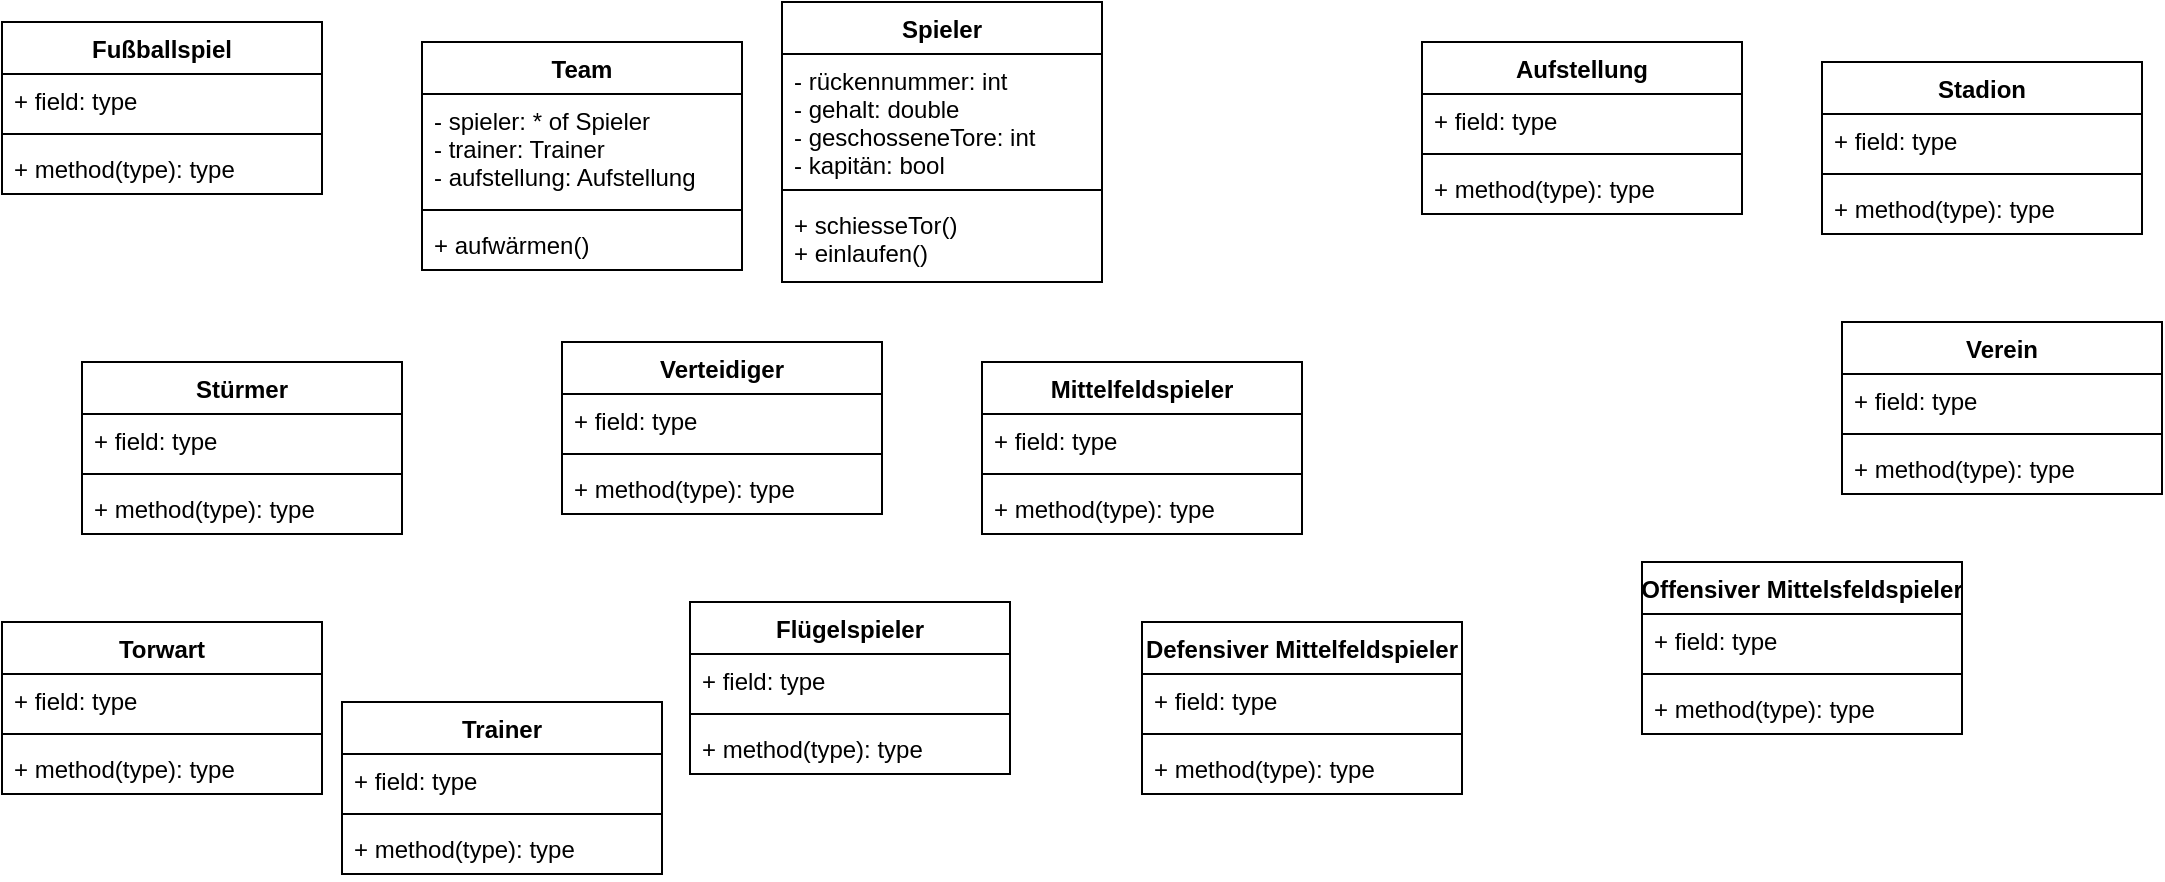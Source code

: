 <mxfile version="16.5.3" type="device"><diagram id="SllFJuaNO8rL53ltn8jn" name="Page-1"><mxGraphModel dx="537" dy="288" grid="1" gridSize="10" guides="1" tooltips="1" connect="1" arrows="1" fold="1" page="1" pageScale="1" pageWidth="827" pageHeight="1169" math="0" shadow="0"><root><mxCell id="0"/><mxCell id="1" parent="0"/><mxCell id="fjeNBkCyyizvxlwyZuzv-1" value="Team" style="swimlane;fontStyle=1;align=center;verticalAlign=top;childLayout=stackLayout;horizontal=1;startSize=26;horizontalStack=0;resizeParent=1;resizeParentMax=0;resizeLast=0;collapsible=1;marginBottom=0;" vertex="1" parent="1"><mxGeometry x="280" y="90" width="160" height="114" as="geometry"/></mxCell><mxCell id="fjeNBkCyyizvxlwyZuzv-2" value="- spieler: * of Spieler&#10;- trainer: Trainer&#10;- aufstellung: Aufstellung" style="text;strokeColor=none;fillColor=none;align=left;verticalAlign=top;spacingLeft=4;spacingRight=4;overflow=hidden;rotatable=0;points=[[0,0.5],[1,0.5]];portConstraint=eastwest;" vertex="1" parent="fjeNBkCyyizvxlwyZuzv-1"><mxGeometry y="26" width="160" height="54" as="geometry"/></mxCell><mxCell id="fjeNBkCyyizvxlwyZuzv-3" value="" style="line;strokeWidth=1;fillColor=none;align=left;verticalAlign=middle;spacingTop=-1;spacingLeft=3;spacingRight=3;rotatable=0;labelPosition=right;points=[];portConstraint=eastwest;" vertex="1" parent="fjeNBkCyyizvxlwyZuzv-1"><mxGeometry y="80" width="160" height="8" as="geometry"/></mxCell><mxCell id="fjeNBkCyyizvxlwyZuzv-4" value="+ aufwärmen()" style="text;strokeColor=none;fillColor=none;align=left;verticalAlign=top;spacingLeft=4;spacingRight=4;overflow=hidden;rotatable=0;points=[[0,0.5],[1,0.5]];portConstraint=eastwest;" vertex="1" parent="fjeNBkCyyizvxlwyZuzv-1"><mxGeometry y="88" width="160" height="26" as="geometry"/></mxCell><mxCell id="fjeNBkCyyizvxlwyZuzv-5" value="Fußballspiel" style="swimlane;fontStyle=1;align=center;verticalAlign=top;childLayout=stackLayout;horizontal=1;startSize=26;horizontalStack=0;resizeParent=1;resizeParentMax=0;resizeLast=0;collapsible=1;marginBottom=0;" vertex="1" parent="1"><mxGeometry x="70" y="80" width="160" height="86" as="geometry"/></mxCell><mxCell id="fjeNBkCyyizvxlwyZuzv-6" value="+ field: type" style="text;strokeColor=none;fillColor=none;align=left;verticalAlign=top;spacingLeft=4;spacingRight=4;overflow=hidden;rotatable=0;points=[[0,0.5],[1,0.5]];portConstraint=eastwest;" vertex="1" parent="fjeNBkCyyizvxlwyZuzv-5"><mxGeometry y="26" width="160" height="26" as="geometry"/></mxCell><mxCell id="fjeNBkCyyizvxlwyZuzv-7" value="" style="line;strokeWidth=1;fillColor=none;align=left;verticalAlign=middle;spacingTop=-1;spacingLeft=3;spacingRight=3;rotatable=0;labelPosition=right;points=[];portConstraint=eastwest;" vertex="1" parent="fjeNBkCyyizvxlwyZuzv-5"><mxGeometry y="52" width="160" height="8" as="geometry"/></mxCell><mxCell id="fjeNBkCyyizvxlwyZuzv-8" value="+ method(type): type" style="text;strokeColor=none;fillColor=none;align=left;verticalAlign=top;spacingLeft=4;spacingRight=4;overflow=hidden;rotatable=0;points=[[0,0.5],[1,0.5]];portConstraint=eastwest;" vertex="1" parent="fjeNBkCyyizvxlwyZuzv-5"><mxGeometry y="60" width="160" height="26" as="geometry"/></mxCell><mxCell id="fjeNBkCyyizvxlwyZuzv-13" value="Verteidiger" style="swimlane;fontStyle=1;align=center;verticalAlign=top;childLayout=stackLayout;horizontal=1;startSize=26;horizontalStack=0;resizeParent=1;resizeParentMax=0;resizeLast=0;collapsible=1;marginBottom=0;" vertex="1" parent="1"><mxGeometry x="350" y="240" width="160" height="86" as="geometry"/></mxCell><mxCell id="fjeNBkCyyizvxlwyZuzv-14" value="+ field: type" style="text;strokeColor=none;fillColor=none;align=left;verticalAlign=top;spacingLeft=4;spacingRight=4;overflow=hidden;rotatable=0;points=[[0,0.5],[1,0.5]];portConstraint=eastwest;" vertex="1" parent="fjeNBkCyyizvxlwyZuzv-13"><mxGeometry y="26" width="160" height="26" as="geometry"/></mxCell><mxCell id="fjeNBkCyyizvxlwyZuzv-15" value="" style="line;strokeWidth=1;fillColor=none;align=left;verticalAlign=middle;spacingTop=-1;spacingLeft=3;spacingRight=3;rotatable=0;labelPosition=right;points=[];portConstraint=eastwest;" vertex="1" parent="fjeNBkCyyizvxlwyZuzv-13"><mxGeometry y="52" width="160" height="8" as="geometry"/></mxCell><mxCell id="fjeNBkCyyizvxlwyZuzv-16" value="+ method(type): type" style="text;strokeColor=none;fillColor=none;align=left;verticalAlign=top;spacingLeft=4;spacingRight=4;overflow=hidden;rotatable=0;points=[[0,0.5],[1,0.5]];portConstraint=eastwest;" vertex="1" parent="fjeNBkCyyizvxlwyZuzv-13"><mxGeometry y="60" width="160" height="26" as="geometry"/></mxCell><mxCell id="fjeNBkCyyizvxlwyZuzv-17" value="Stürmer" style="swimlane;fontStyle=1;align=center;verticalAlign=top;childLayout=stackLayout;horizontal=1;startSize=26;horizontalStack=0;resizeParent=1;resizeParentMax=0;resizeLast=0;collapsible=1;marginBottom=0;" vertex="1" parent="1"><mxGeometry x="110" y="250" width="160" height="86" as="geometry"/></mxCell><mxCell id="fjeNBkCyyizvxlwyZuzv-18" value="+ field: type" style="text;strokeColor=none;fillColor=none;align=left;verticalAlign=top;spacingLeft=4;spacingRight=4;overflow=hidden;rotatable=0;points=[[0,0.5],[1,0.5]];portConstraint=eastwest;" vertex="1" parent="fjeNBkCyyizvxlwyZuzv-17"><mxGeometry y="26" width="160" height="26" as="geometry"/></mxCell><mxCell id="fjeNBkCyyizvxlwyZuzv-19" value="" style="line;strokeWidth=1;fillColor=none;align=left;verticalAlign=middle;spacingTop=-1;spacingLeft=3;spacingRight=3;rotatable=0;labelPosition=right;points=[];portConstraint=eastwest;" vertex="1" parent="fjeNBkCyyizvxlwyZuzv-17"><mxGeometry y="52" width="160" height="8" as="geometry"/></mxCell><mxCell id="fjeNBkCyyizvxlwyZuzv-20" value="+ method(type): type" style="text;strokeColor=none;fillColor=none;align=left;verticalAlign=top;spacingLeft=4;spacingRight=4;overflow=hidden;rotatable=0;points=[[0,0.5],[1,0.5]];portConstraint=eastwest;" vertex="1" parent="fjeNBkCyyizvxlwyZuzv-17"><mxGeometry y="60" width="160" height="26" as="geometry"/></mxCell><mxCell id="fjeNBkCyyizvxlwyZuzv-21" value="Mittelfeldspieler" style="swimlane;fontStyle=1;align=center;verticalAlign=top;childLayout=stackLayout;horizontal=1;startSize=26;horizontalStack=0;resizeParent=1;resizeParentMax=0;resizeLast=0;collapsible=1;marginBottom=0;" vertex="1" parent="1"><mxGeometry x="560" y="250" width="160" height="86" as="geometry"/></mxCell><mxCell id="fjeNBkCyyizvxlwyZuzv-22" value="+ field: type" style="text;strokeColor=none;fillColor=none;align=left;verticalAlign=top;spacingLeft=4;spacingRight=4;overflow=hidden;rotatable=0;points=[[0,0.5],[1,0.5]];portConstraint=eastwest;" vertex="1" parent="fjeNBkCyyizvxlwyZuzv-21"><mxGeometry y="26" width="160" height="26" as="geometry"/></mxCell><mxCell id="fjeNBkCyyizvxlwyZuzv-23" value="" style="line;strokeWidth=1;fillColor=none;align=left;verticalAlign=middle;spacingTop=-1;spacingLeft=3;spacingRight=3;rotatable=0;labelPosition=right;points=[];portConstraint=eastwest;" vertex="1" parent="fjeNBkCyyizvxlwyZuzv-21"><mxGeometry y="52" width="160" height="8" as="geometry"/></mxCell><mxCell id="fjeNBkCyyizvxlwyZuzv-24" value="+ method(type): type" style="text;strokeColor=none;fillColor=none;align=left;verticalAlign=top;spacingLeft=4;spacingRight=4;overflow=hidden;rotatable=0;points=[[0,0.5],[1,0.5]];portConstraint=eastwest;" vertex="1" parent="fjeNBkCyyizvxlwyZuzv-21"><mxGeometry y="60" width="160" height="26" as="geometry"/></mxCell><mxCell id="fjeNBkCyyizvxlwyZuzv-25" value="Torwart" style="swimlane;fontStyle=1;align=center;verticalAlign=top;childLayout=stackLayout;horizontal=1;startSize=26;horizontalStack=0;resizeParent=1;resizeParentMax=0;resizeLast=0;collapsible=1;marginBottom=0;" vertex="1" parent="1"><mxGeometry x="70" y="380" width="160" height="86" as="geometry"/></mxCell><mxCell id="fjeNBkCyyizvxlwyZuzv-26" value="+ field: type" style="text;strokeColor=none;fillColor=none;align=left;verticalAlign=top;spacingLeft=4;spacingRight=4;overflow=hidden;rotatable=0;points=[[0,0.5],[1,0.5]];portConstraint=eastwest;" vertex="1" parent="fjeNBkCyyizvxlwyZuzv-25"><mxGeometry y="26" width="160" height="26" as="geometry"/></mxCell><mxCell id="fjeNBkCyyizvxlwyZuzv-27" value="" style="line;strokeWidth=1;fillColor=none;align=left;verticalAlign=middle;spacingTop=-1;spacingLeft=3;spacingRight=3;rotatable=0;labelPosition=right;points=[];portConstraint=eastwest;" vertex="1" parent="fjeNBkCyyizvxlwyZuzv-25"><mxGeometry y="52" width="160" height="8" as="geometry"/></mxCell><mxCell id="fjeNBkCyyizvxlwyZuzv-28" value="+ method(type): type" style="text;strokeColor=none;fillColor=none;align=left;verticalAlign=top;spacingLeft=4;spacingRight=4;overflow=hidden;rotatable=0;points=[[0,0.5],[1,0.5]];portConstraint=eastwest;" vertex="1" parent="fjeNBkCyyizvxlwyZuzv-25"><mxGeometry y="60" width="160" height="26" as="geometry"/></mxCell><mxCell id="fjeNBkCyyizvxlwyZuzv-29" value="Flügelspieler" style="swimlane;fontStyle=1;align=center;verticalAlign=top;childLayout=stackLayout;horizontal=1;startSize=26;horizontalStack=0;resizeParent=1;resizeParentMax=0;resizeLast=0;collapsible=1;marginBottom=0;" vertex="1" parent="1"><mxGeometry x="414" y="370" width="160" height="86" as="geometry"/></mxCell><mxCell id="fjeNBkCyyizvxlwyZuzv-30" value="+ field: type" style="text;strokeColor=none;fillColor=none;align=left;verticalAlign=top;spacingLeft=4;spacingRight=4;overflow=hidden;rotatable=0;points=[[0,0.5],[1,0.5]];portConstraint=eastwest;" vertex="1" parent="fjeNBkCyyizvxlwyZuzv-29"><mxGeometry y="26" width="160" height="26" as="geometry"/></mxCell><mxCell id="fjeNBkCyyizvxlwyZuzv-31" value="" style="line;strokeWidth=1;fillColor=none;align=left;verticalAlign=middle;spacingTop=-1;spacingLeft=3;spacingRight=3;rotatable=0;labelPosition=right;points=[];portConstraint=eastwest;" vertex="1" parent="fjeNBkCyyizvxlwyZuzv-29"><mxGeometry y="52" width="160" height="8" as="geometry"/></mxCell><mxCell id="fjeNBkCyyizvxlwyZuzv-32" value="+ method(type): type" style="text;strokeColor=none;fillColor=none;align=left;verticalAlign=top;spacingLeft=4;spacingRight=4;overflow=hidden;rotatable=0;points=[[0,0.5],[1,0.5]];portConstraint=eastwest;" vertex="1" parent="fjeNBkCyyizvxlwyZuzv-29"><mxGeometry y="60" width="160" height="26" as="geometry"/></mxCell><mxCell id="fjeNBkCyyizvxlwyZuzv-33" value="Offensiver Mittelsfeldspieler" style="swimlane;fontStyle=1;align=center;verticalAlign=top;childLayout=stackLayout;horizontal=1;startSize=26;horizontalStack=0;resizeParent=1;resizeParentMax=0;resizeLast=0;collapsible=1;marginBottom=0;" vertex="1" parent="1"><mxGeometry x="890" y="350" width="160" height="86" as="geometry"/></mxCell><mxCell id="fjeNBkCyyizvxlwyZuzv-34" value="+ field: type" style="text;strokeColor=none;fillColor=none;align=left;verticalAlign=top;spacingLeft=4;spacingRight=4;overflow=hidden;rotatable=0;points=[[0,0.5],[1,0.5]];portConstraint=eastwest;" vertex="1" parent="fjeNBkCyyizvxlwyZuzv-33"><mxGeometry y="26" width="160" height="26" as="geometry"/></mxCell><mxCell id="fjeNBkCyyizvxlwyZuzv-35" value="" style="line;strokeWidth=1;fillColor=none;align=left;verticalAlign=middle;spacingTop=-1;spacingLeft=3;spacingRight=3;rotatable=0;labelPosition=right;points=[];portConstraint=eastwest;" vertex="1" parent="fjeNBkCyyizvxlwyZuzv-33"><mxGeometry y="52" width="160" height="8" as="geometry"/></mxCell><mxCell id="fjeNBkCyyizvxlwyZuzv-36" value="+ method(type): type" style="text;strokeColor=none;fillColor=none;align=left;verticalAlign=top;spacingLeft=4;spacingRight=4;overflow=hidden;rotatable=0;points=[[0,0.5],[1,0.5]];portConstraint=eastwest;" vertex="1" parent="fjeNBkCyyizvxlwyZuzv-33"><mxGeometry y="60" width="160" height="26" as="geometry"/></mxCell><mxCell id="fjeNBkCyyizvxlwyZuzv-37" value="Defensiver Mittelfeldspieler" style="swimlane;fontStyle=1;align=center;verticalAlign=top;childLayout=stackLayout;horizontal=1;startSize=26;horizontalStack=0;resizeParent=1;resizeParentMax=0;resizeLast=0;collapsible=1;marginBottom=0;" vertex="1" parent="1"><mxGeometry x="640" y="380" width="160" height="86" as="geometry"/></mxCell><mxCell id="fjeNBkCyyizvxlwyZuzv-38" value="+ field: type" style="text;strokeColor=none;fillColor=none;align=left;verticalAlign=top;spacingLeft=4;spacingRight=4;overflow=hidden;rotatable=0;points=[[0,0.5],[1,0.5]];portConstraint=eastwest;" vertex="1" parent="fjeNBkCyyizvxlwyZuzv-37"><mxGeometry y="26" width="160" height="26" as="geometry"/></mxCell><mxCell id="fjeNBkCyyizvxlwyZuzv-39" value="" style="line;strokeWidth=1;fillColor=none;align=left;verticalAlign=middle;spacingTop=-1;spacingLeft=3;spacingRight=3;rotatable=0;labelPosition=right;points=[];portConstraint=eastwest;" vertex="1" parent="fjeNBkCyyizvxlwyZuzv-37"><mxGeometry y="52" width="160" height="8" as="geometry"/></mxCell><mxCell id="fjeNBkCyyizvxlwyZuzv-40" value="+ method(type): type" style="text;strokeColor=none;fillColor=none;align=left;verticalAlign=top;spacingLeft=4;spacingRight=4;overflow=hidden;rotatable=0;points=[[0,0.5],[1,0.5]];portConstraint=eastwest;" vertex="1" parent="fjeNBkCyyizvxlwyZuzv-37"><mxGeometry y="60" width="160" height="26" as="geometry"/></mxCell><mxCell id="fjeNBkCyyizvxlwyZuzv-41" value="Aufstellung" style="swimlane;fontStyle=1;align=center;verticalAlign=top;childLayout=stackLayout;horizontal=1;startSize=26;horizontalStack=0;resizeParent=1;resizeParentMax=0;resizeLast=0;collapsible=1;marginBottom=0;" vertex="1" parent="1"><mxGeometry x="780" y="90" width="160" height="86" as="geometry"/></mxCell><mxCell id="fjeNBkCyyizvxlwyZuzv-42" value="+ field: type" style="text;strokeColor=none;fillColor=none;align=left;verticalAlign=top;spacingLeft=4;spacingRight=4;overflow=hidden;rotatable=0;points=[[0,0.5],[1,0.5]];portConstraint=eastwest;" vertex="1" parent="fjeNBkCyyizvxlwyZuzv-41"><mxGeometry y="26" width="160" height="26" as="geometry"/></mxCell><mxCell id="fjeNBkCyyizvxlwyZuzv-43" value="" style="line;strokeWidth=1;fillColor=none;align=left;verticalAlign=middle;spacingTop=-1;spacingLeft=3;spacingRight=3;rotatable=0;labelPosition=right;points=[];portConstraint=eastwest;" vertex="1" parent="fjeNBkCyyizvxlwyZuzv-41"><mxGeometry y="52" width="160" height="8" as="geometry"/></mxCell><mxCell id="fjeNBkCyyizvxlwyZuzv-44" value="+ method(type): type" style="text;strokeColor=none;fillColor=none;align=left;verticalAlign=top;spacingLeft=4;spacingRight=4;overflow=hidden;rotatable=0;points=[[0,0.5],[1,0.5]];portConstraint=eastwest;" vertex="1" parent="fjeNBkCyyizvxlwyZuzv-41"><mxGeometry y="60" width="160" height="26" as="geometry"/></mxCell><mxCell id="fjeNBkCyyizvxlwyZuzv-45" value="Trainer" style="swimlane;fontStyle=1;align=center;verticalAlign=top;childLayout=stackLayout;horizontal=1;startSize=26;horizontalStack=0;resizeParent=1;resizeParentMax=0;resizeLast=0;collapsible=1;marginBottom=0;" vertex="1" parent="1"><mxGeometry x="240" y="420" width="160" height="86" as="geometry"/></mxCell><mxCell id="fjeNBkCyyizvxlwyZuzv-46" value="+ field: type" style="text;strokeColor=none;fillColor=none;align=left;verticalAlign=top;spacingLeft=4;spacingRight=4;overflow=hidden;rotatable=0;points=[[0,0.5],[1,0.5]];portConstraint=eastwest;" vertex="1" parent="fjeNBkCyyizvxlwyZuzv-45"><mxGeometry y="26" width="160" height="26" as="geometry"/></mxCell><mxCell id="fjeNBkCyyizvxlwyZuzv-47" value="" style="line;strokeWidth=1;fillColor=none;align=left;verticalAlign=middle;spacingTop=-1;spacingLeft=3;spacingRight=3;rotatable=0;labelPosition=right;points=[];portConstraint=eastwest;" vertex="1" parent="fjeNBkCyyizvxlwyZuzv-45"><mxGeometry y="52" width="160" height="8" as="geometry"/></mxCell><mxCell id="fjeNBkCyyizvxlwyZuzv-48" value="+ method(type): type" style="text;strokeColor=none;fillColor=none;align=left;verticalAlign=top;spacingLeft=4;spacingRight=4;overflow=hidden;rotatable=0;points=[[0,0.5],[1,0.5]];portConstraint=eastwest;" vertex="1" parent="fjeNBkCyyizvxlwyZuzv-45"><mxGeometry y="60" width="160" height="26" as="geometry"/></mxCell><mxCell id="fjeNBkCyyizvxlwyZuzv-49" value="Stadion" style="swimlane;fontStyle=1;align=center;verticalAlign=top;childLayout=stackLayout;horizontal=1;startSize=26;horizontalStack=0;resizeParent=1;resizeParentMax=0;resizeLast=0;collapsible=1;marginBottom=0;" vertex="1" parent="1"><mxGeometry x="980" y="100" width="160" height="86" as="geometry"/></mxCell><mxCell id="fjeNBkCyyizvxlwyZuzv-50" value="+ field: type" style="text;strokeColor=none;fillColor=none;align=left;verticalAlign=top;spacingLeft=4;spacingRight=4;overflow=hidden;rotatable=0;points=[[0,0.5],[1,0.5]];portConstraint=eastwest;" vertex="1" parent="fjeNBkCyyizvxlwyZuzv-49"><mxGeometry y="26" width="160" height="26" as="geometry"/></mxCell><mxCell id="fjeNBkCyyizvxlwyZuzv-51" value="" style="line;strokeWidth=1;fillColor=none;align=left;verticalAlign=middle;spacingTop=-1;spacingLeft=3;spacingRight=3;rotatable=0;labelPosition=right;points=[];portConstraint=eastwest;" vertex="1" parent="fjeNBkCyyizvxlwyZuzv-49"><mxGeometry y="52" width="160" height="8" as="geometry"/></mxCell><mxCell id="fjeNBkCyyizvxlwyZuzv-52" value="+ method(type): type" style="text;strokeColor=none;fillColor=none;align=left;verticalAlign=top;spacingLeft=4;spacingRight=4;overflow=hidden;rotatable=0;points=[[0,0.5],[1,0.5]];portConstraint=eastwest;" vertex="1" parent="fjeNBkCyyizvxlwyZuzv-49"><mxGeometry y="60" width="160" height="26" as="geometry"/></mxCell><mxCell id="fjeNBkCyyizvxlwyZuzv-53" value="Verein" style="swimlane;fontStyle=1;align=center;verticalAlign=top;childLayout=stackLayout;horizontal=1;startSize=26;horizontalStack=0;resizeParent=1;resizeParentMax=0;resizeLast=0;collapsible=1;marginBottom=0;" vertex="1" parent="1"><mxGeometry x="990" y="230" width="160" height="86" as="geometry"/></mxCell><mxCell id="fjeNBkCyyizvxlwyZuzv-54" value="+ field: type" style="text;strokeColor=none;fillColor=none;align=left;verticalAlign=top;spacingLeft=4;spacingRight=4;overflow=hidden;rotatable=0;points=[[0,0.5],[1,0.5]];portConstraint=eastwest;" vertex="1" parent="fjeNBkCyyizvxlwyZuzv-53"><mxGeometry y="26" width="160" height="26" as="geometry"/></mxCell><mxCell id="fjeNBkCyyizvxlwyZuzv-55" value="" style="line;strokeWidth=1;fillColor=none;align=left;verticalAlign=middle;spacingTop=-1;spacingLeft=3;spacingRight=3;rotatable=0;labelPosition=right;points=[];portConstraint=eastwest;" vertex="1" parent="fjeNBkCyyizvxlwyZuzv-53"><mxGeometry y="52" width="160" height="8" as="geometry"/></mxCell><mxCell id="fjeNBkCyyizvxlwyZuzv-56" value="+ method(type): type" style="text;strokeColor=none;fillColor=none;align=left;verticalAlign=top;spacingLeft=4;spacingRight=4;overflow=hidden;rotatable=0;points=[[0,0.5],[1,0.5]];portConstraint=eastwest;" vertex="1" parent="fjeNBkCyyizvxlwyZuzv-53"><mxGeometry y="60" width="160" height="26" as="geometry"/></mxCell><mxCell id="fjeNBkCyyizvxlwyZuzv-57" value="Spieler" style="swimlane;fontStyle=1;align=center;verticalAlign=top;childLayout=stackLayout;horizontal=1;startSize=26;horizontalStack=0;resizeParent=1;resizeParentMax=0;resizeLast=0;collapsible=1;marginBottom=0;" vertex="1" parent="1"><mxGeometry x="460" y="70" width="160" height="140" as="geometry"/></mxCell><mxCell id="fjeNBkCyyizvxlwyZuzv-58" value="- rückennummer: int&#10;- gehalt: double&#10;- geschosseneTore: int&#10;- kapitän: bool" style="text;strokeColor=none;fillColor=none;align=left;verticalAlign=top;spacingLeft=4;spacingRight=4;overflow=hidden;rotatable=0;points=[[0,0.5],[1,0.5]];portConstraint=eastwest;" vertex="1" parent="fjeNBkCyyizvxlwyZuzv-57"><mxGeometry y="26" width="160" height="64" as="geometry"/></mxCell><mxCell id="fjeNBkCyyizvxlwyZuzv-59" value="" style="line;strokeWidth=1;fillColor=none;align=left;verticalAlign=middle;spacingTop=-1;spacingLeft=3;spacingRight=3;rotatable=0;labelPosition=right;points=[];portConstraint=eastwest;" vertex="1" parent="fjeNBkCyyizvxlwyZuzv-57"><mxGeometry y="90" width="160" height="8" as="geometry"/></mxCell><mxCell id="fjeNBkCyyizvxlwyZuzv-60" value="+ schiesseTor()&#10;+ einlaufen()" style="text;strokeColor=none;fillColor=none;align=left;verticalAlign=top;spacingLeft=4;spacingRight=4;overflow=hidden;rotatable=0;points=[[0,0.5],[1,0.5]];portConstraint=eastwest;" vertex="1" parent="fjeNBkCyyizvxlwyZuzv-57"><mxGeometry y="98" width="160" height="42" as="geometry"/></mxCell></root></mxGraphModel></diagram></mxfile>